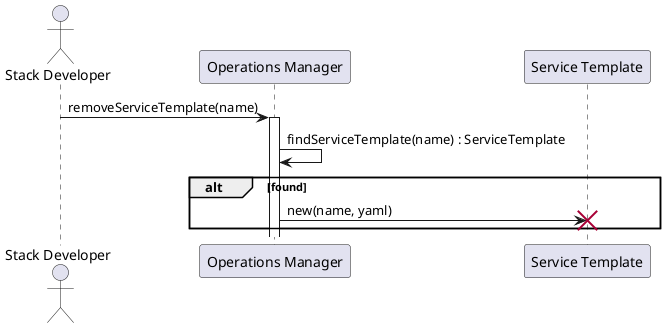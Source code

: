 @startuml
Actor "Stack Developer"

"Stack Developer" -> "Operations Manager" : removeServiceTemplate(name)

participant "Service Template"

activate "Operations Manager"
"Operations Manager" -> "Operations Manager" :findServiceTemplate(name) : ServiceTemplate
alt found

"Operations Manager" -> "Service Template" : new(name, yaml)
destroy "Service Template"
end
@enduml
